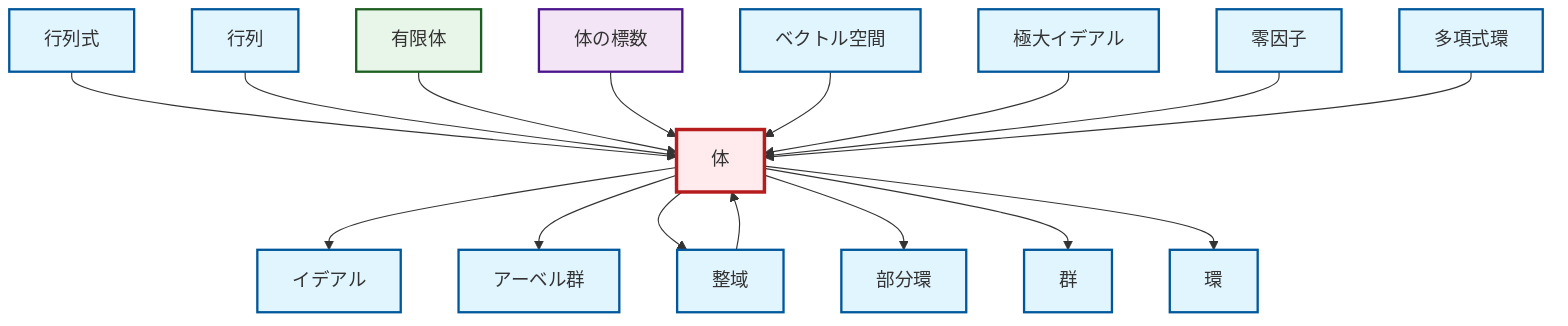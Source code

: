 graph TD
    classDef definition fill:#e1f5fe,stroke:#01579b,stroke-width:2px
    classDef theorem fill:#f3e5f5,stroke:#4a148c,stroke-width:2px
    classDef axiom fill:#fff3e0,stroke:#e65100,stroke-width:2px
    classDef example fill:#e8f5e9,stroke:#1b5e20,stroke-width:2px
    classDef current fill:#ffebee,stroke:#b71c1c,stroke-width:3px
    def-field["体"]:::definition
    def-ideal["イデアル"]:::definition
    def-polynomial-ring["多項式環"]:::definition
    def-maximal-ideal["極大イデアル"]:::definition
    def-subring["部分環"]:::definition
    def-abelian-group["アーベル群"]:::definition
    def-integral-domain["整域"]:::definition
    def-zero-divisor["零因子"]:::definition
    def-matrix["行列"]:::definition
    def-group["群"]:::definition
    def-vector-space["ベクトル空間"]:::definition
    def-ring["環"]:::definition
    thm-field-characteristic["体の標数"]:::theorem
    def-determinant["行列式"]:::definition
    ex-finite-field["有限体"]:::example
    def-field --> def-ideal
    def-determinant --> def-field
    def-field --> def-abelian-group
    def-matrix --> def-field
    def-integral-domain --> def-field
    ex-finite-field --> def-field
    thm-field-characteristic --> def-field
    def-vector-space --> def-field
    def-maximal-ideal --> def-field
    def-field --> def-integral-domain
    def-field --> def-subring
    def-field --> def-group
    def-zero-divisor --> def-field
    def-field --> def-ring
    def-polynomial-ring --> def-field
    class def-field current